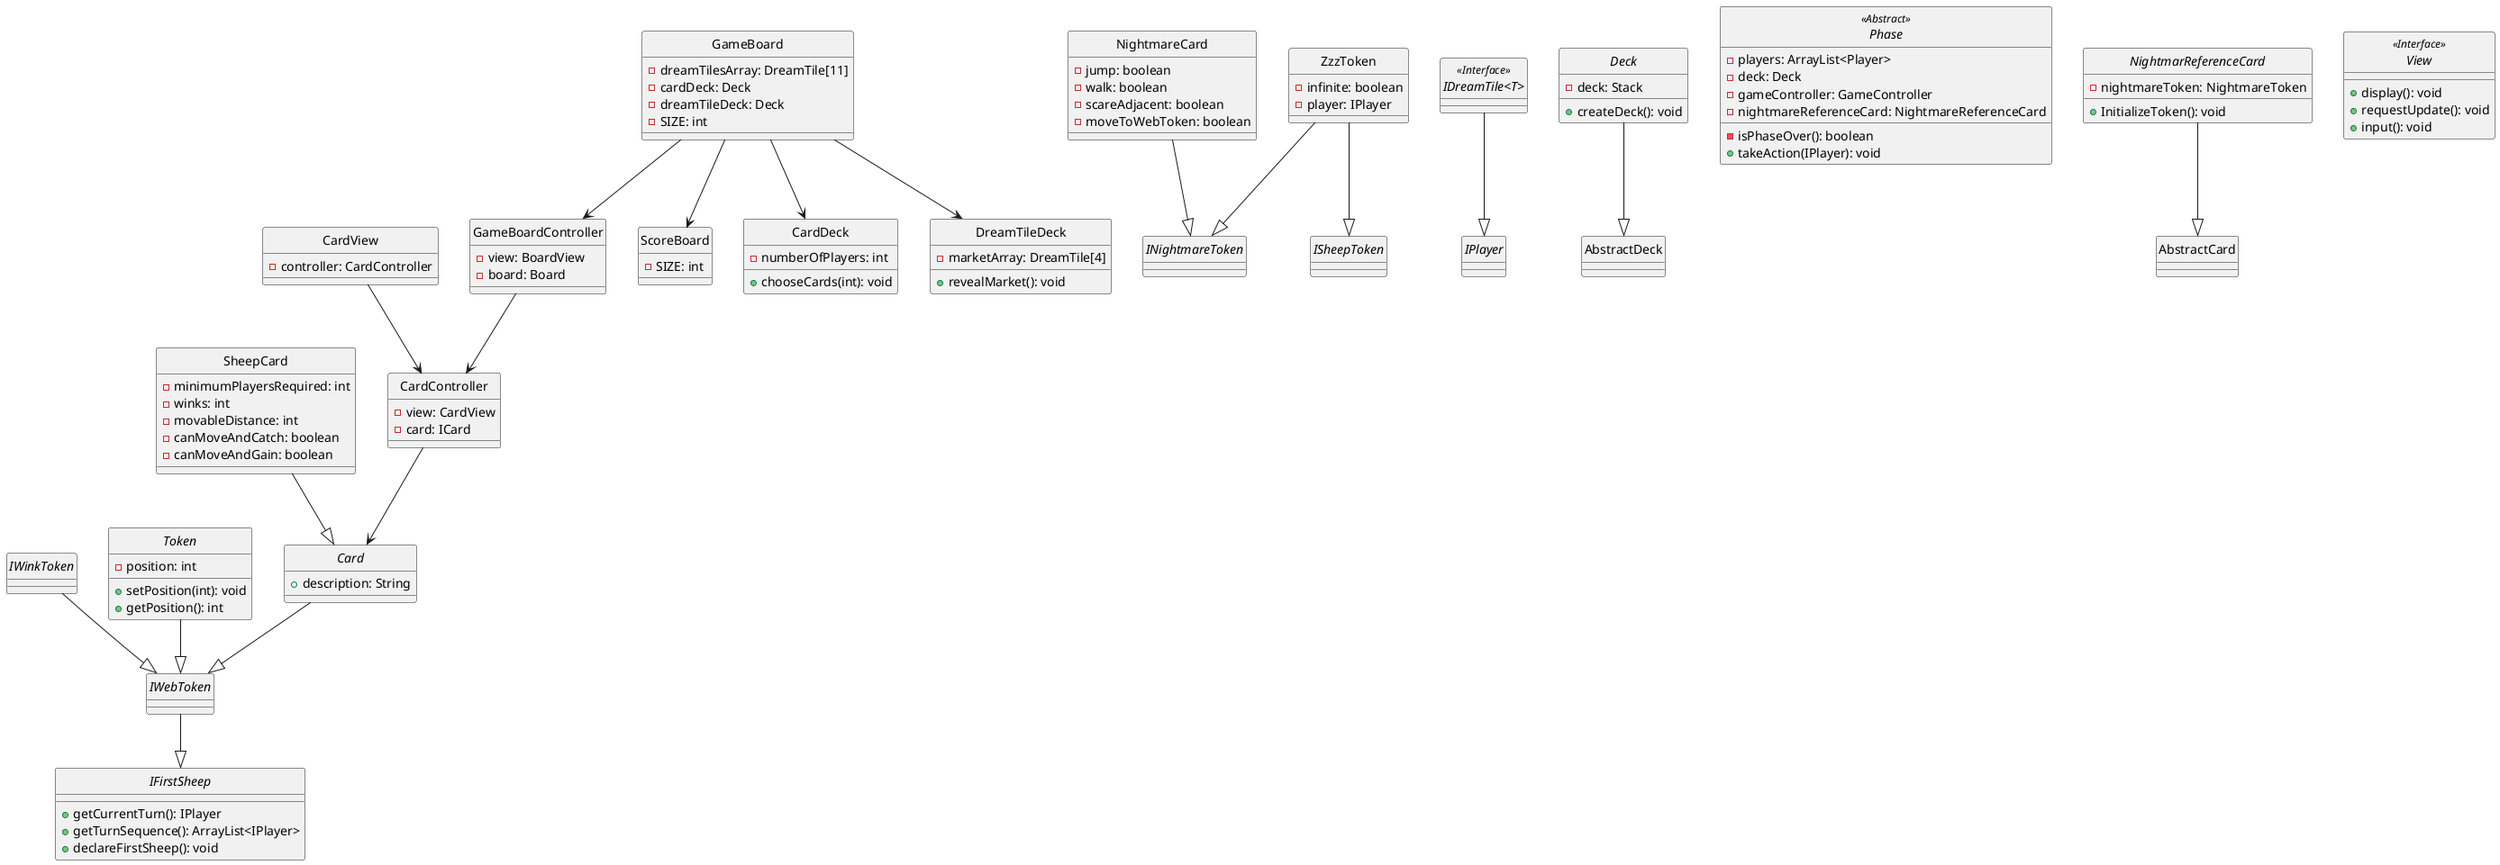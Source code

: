 @startuml
skinparam style strictuml
skinparam genericDisplay old

class GameBoardController {
  -view: BoardView
  -board: Board
}

class GameBoard {
  -dreamTilesArray: DreamTile[11]
  -cardDeck: Deck
  -dreamTileDeck: Deck
  -SIZE: int
}

class ScoreBoard {
  -SIZE: int
}

class CardDeck {
  -numberOfPlayers: int
  +chooseCards(int): void
}

class DreamTileDeck {
  +revealMarket(): void
  -marketArray: DreamTile[4]
}

class CardView {
  -controller: CardController
}

class CardController {
  -view: CardView
  -card: ICard
}

class NightmareCard {
  -jump: boolean
  -walk: boolean
  -scareAdjacent: boolean
  -moveToWebToken: boolean
}

class ZzzToken {
  -infinite: boolean
  -player: IPlayer
}

interface ISheepToken {
}

interface INightmareToken {
}

interface IWinkToken {
}

interface IPlayer {
}

interface IWebToken {
}

GameBoard --> GameBoardController
GameBoardController --> CardController

CardView --> CardController
CardController --> Card

NightmareCard --|> INightmareToken

ZzzToken --|> ISheepToken
ZzzToken --|> INightmareToken

IWinkToken --|> IWebToken

GameBoard --> ScoreBoard
GameBoard --> CardDeck
GameBoard --> DreamTileDeck

interface IFirstSheep {
  + getCurrentTurn(): IPlayer
  + getTurnSequence(): ArrayList<IPlayer>
  + declareFirstSheep(): void
}

abstract class Deck {
  - deck: Stack
  + createDeck(): void
}

abstract class Token  {
  - position: int
  + setPosition(int): void
  + getPosition(): int
}

abstract class Card  {
  + description: String
}

abstract class Phase<<Abstract>> {
  - isPhaseOver(): boolean
  - players: ArrayList<Player>
  - deck: Deck
  - gameController: GameController
  - nightmareReferenceCard: NightmareReferenceCard
  + takeAction(IPlayer): void
}

interface IWebToken {
}

abstract class NightmarReferenceCard {
  - nightmareToken: NightmareToken
  + InitializeToken(): void
}

class SheepCard {
  - minimumPlayersRequired: int
  - winks: int
  - movableDistance: int
  - canMoveAndCatch: boolean
  - canMoveAndGain: boolean
}

interface IDreamTile<T><<Interface>> {

}

IDreamTile --|> IPlayer
IWebToken --|> IFirstSheep
Deck --|> AbstractDeck
Token --|> IWebToken
Card --|> IWebToken
NightmarReferenceCard --|> AbstractCard
SheepCard --|> Card

interface View<<Interface>> {
  + display(): void
  + requestUpdate(): void
  + input(): void
}

@enduml
